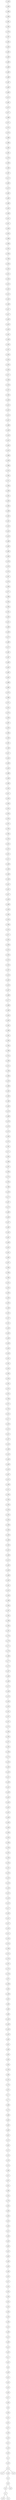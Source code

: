 graph arbol12 {
n_2--n_18
n_3--n_8
n_4--n_17
n_4--n_16
n_4--n_12
n_5--n_7
n_6--n_34
n_7--n_13
n_7--n_1
n_8--n_5
n_8--n_0
n_9--n_26
n_10--n_35
n_11--n_32
n_14--n_33
n_15--n_38
n_16--n_3
n_18--n_4
n_19--n_20
n_20--n_2
n_21--n_19
n_22--n_25
n_23--n_21
n_24--n_39
n_25--n_10
n_26--n_22
n_27--n_30
n_28--n_23
n_29--n_36
n_30--n_6
n_31--n_37
n_32--n_9
n_33--n_11
n_34--n_41
n_35--n_27
n_36--n_24
n_37--n_28
n_38--n_14
n_39--n_15
n_40--n_29
n_41--n_31
n_42--n_44
n_43--n_46
n_44--n_40
n_45--n_43
n_46--n_42
n_47--n_45
n_48--n_53
n_49--n_59
n_50--n_65
n_51--n_56
n_52--n_64
n_53--n_47
n_54--n_58
n_55--n_78
n_56--n_50
n_57--n_67
n_58--n_51
n_59--n_48
n_60--n_63
n_61--n_66
n_62--n_60
n_63--n_54
n_64--n_49
n_65--n_52
n_66--n_55
n_67--n_61
n_68--n_73
n_69--n_57
n_70--n_79
n_71--n_77
n_72--n_70
n_73--n_86
n_74--n_69
n_75--n_82
n_76--n_87
n_77--n_68
n_78--n_62
n_79--n_74
n_80--n_81
n_81--n_75
n_82--n_72
n_83--n_80
n_84--n_103
n_85--n_83
n_86--n_85
n_87--n_71
n_88--n_95
n_89--n_101
n_90--n_91
n_91--n_88
n_92--n_98
n_93--n_84
n_94--n_108
n_95--n_93
n_96--n_105
n_97--n_109
n_98--n_99
n_99--n_96
n_100--n_104
n_101--n_76
n_102--n_90
n_103--n_89
n_104--n_102
n_105--n_100
n_106--n_112
n_107--n_115
n_108--n_92
n_109--n_94
n_110--n_107
n_111--n_124
n_112--n_110
n_113--n_117
n_114--n_106
n_115--n_119
n_116--n_113
n_117--n_135
n_118--n_126
n_119--n_97
n_120--n_123
n_121--n_127
n_122--n_116
n_123--n_118
n_124--n_114
n_125--n_111
n_126--n_122
n_127--n_125
n_128--n_145
n_129--n_132
n_130--n_134
n_131--n_120
n_132--n_130
n_133--n_138
n_134--n_131
n_135--n_121
n_136--n_142
n_137--n_147
n_138--n_129
n_139--n_133
n_140--n_146
n_141--n_137
n_142--n_128
n_143--n_151
n_144--n_155
n_145--n_144
n_146--n_139
n_147--n_173
n_148--n_140
n_149--n_499
n_150--n_153
n_151--n_136
n_152--n_148
n_153--n_141
n_154--n_164
n_155--n_152
n_156--n_170
n_157--n_162
n_158--n_198
n_159--n_174
n_160--n_172
n_161--n_223
n_162--n_159
n_163--n_165
n_164--n_143
n_165--n_157
n_166--n_245
n_167--n_180
n_168--n_177
n_169--n_200
n_170--n_150
n_171--n_176
n_172--n_156
n_173--n_163
n_174--n_154
n_175--n_167
n_176--n_168
n_177--n_175
n_178--n_179
n_179--n_171
n_180--n_160
n_181--n_178
n_182--n_196
n_183--n_181
n_184--n_187
n_185--n_226
n_186--n_213
n_187--n_182
n_188--n_205
n_189--n_306
n_190--n_188
n_191--n_215
n_192--n_204
n_193--n_229
n_194--n_203
n_195--n_234
n_196--n_183
n_197--n_219
n_198--n_184
n_199--n_211
n_200--n_190
n_201--n_243
n_202--n_186
n_203--n_193
n_204--n_169
n_205--n_202
n_206--n_216
n_207--n_212
n_208--n_206
n_209--n_210
n_210--n_208
n_211--n_194
n_212--n_199
n_213--n_185
n_214--n_221
n_215--n_222
n_216--n_207
n_217--n_233
n_218--n_251
n_219--n_209
n_220--n_288
n_221--n_197
n_222--n_248
n_223--n_158
n_224--n_252
n_225--n_253
n_226--n_166
n_227--n_224
n_228--n_244
n_229--n_192
n_230--n_238
n_231--n_239
n_232--n_247
n_233--n_214
n_234--n_191
n_235--n_249
n_236--n_263
n_237--n_264
n_238--n_228
n_239--n_230
n_240--n_250
n_241--n_265
n_242--n_261
n_243--n_195
n_244--n_218
n_245--n_161
n_246--n_255
n_247--n_231
n_248--n_227
n_249--n_232
n_250--n_235
n_251--n_201
n_252--n_217
n_253--n_240
n_254--n_266
n_255--n_241
n_256--n_257
n_257--n_285
n_258--n_274
n_259--n_272
n_260--n_256
n_261--n_246
n_262--n_293
n_263--n_225
n_264--n_236
n_265--n_237
n_266--n_259
n_267--n_270
n_268--n_312
n_269--n_297
n_270--n_260
n_271--n_305
n_272--n_267
n_273--n_283
n_274--n_254
n_275--n_281
n_276--n_279
n_277--n_308
n_278--n_289
n_279--n_273
n_280--n_290
n_281--n_271
n_282--n_318
n_283--n_275
n_284--n_294
n_285--n_242
n_286--n_314
n_287--n_298
n_288--n_262
n_289--n_276
n_290--n_278
n_291--n_284
n_292--n_296
n_293--n_280
n_294--n_286
n_295--n_316
n_296--n_291
n_297--n_258
n_298--n_277
n_299--n_329
n_300--n_304
n_301--n_327
n_302--n_359
n_303--n_292
n_304--n_303
n_305--n_269
n_306--n_220
n_307--n_319
n_308--n_300
n_309--n_310
n_310--n_317
n_311--n_349
n_312--n_189
n_313--n_323
n_314--n_268
n_315--n_333
n_316--n_309
n_317--n_302
n_318--n_287
n_319--n_282
n_320--n_324
n_321--n_368
n_322--n_351
n_323--n_307
n_324--n_337
n_325--n_320
n_326--n_299
n_327--n_326
n_328--n_341
n_329--n_295
n_330--n_340
n_331--n_383
n_332--n_357
n_333--n_313
n_334--n_352
n_335--n_362
n_336--n_363
n_337--n_335
n_338--n_343
n_339--n_348
n_340--n_325
n_341--n_301
n_342--n_369
n_343--n_366
n_344--n_338
n_345--n_382
n_346--n_347
n_347--n_344
n_348--n_328
n_349--n_339
n_350--n_361
n_351--n_311
n_352--n_322
n_353--n_364
n_354--n_384
n_355--n_370
n_356--n_375
n_357--n_330
n_358--n_367
n_359--n_315
n_360--n_371
n_361--n_346
n_362--n_334
n_363--n_332
n_364--n_350
n_365--n_373
n_366--n_336
n_367--n_353
n_368--n_356
n_369--n_365
n_370--n_358
n_371--n_355
n_372--n_391
n_373--n_360
n_374--n_397
n_375--n_380
n_376--n_374
n_377--n_386
n_378--n_376
n_379--n_406
n_380--n_372
n_381--n_403
n_382--n_342
n_383--n_321
n_384--n_331
n_385--n_394
n_386--n_354
n_387--n_390
n_388--n_393
n_389--n_408
n_390--n_345
n_391--n_387
n_392--n_411
n_393--n_385
n_394--n_378
n_395--n_409
n_396--n_413
n_397--n_379
n_398--n_429
n_399--n_428
n_400--n_424
n_401--n_423
n_402--n_401
n_403--n_395
n_404--n_410
n_405--n_436
n_406--n_377
n_407--n_427
n_408--n_381
n_409--n_402
n_410--n_399
n_411--n_389
n_412--n_443
n_413--n_392
n_414--n_431
n_415--n_442
n_416--n_437
n_417--n_449
n_418--n_388
n_419--n_425
n_420--n_418
n_421--n_444
n_422--n_432
n_423--n_420
n_424--n_434
n_425--n_404
n_426--n_448
n_427--n_400
n_428--n_396
n_429--n_419
n_430--n_445
n_431--n_398
n_432--n_414
n_433--n_450
n_434--n_441
n_435--n_457
n_436--n_422
n_437--n_405
n_438--n_435
n_439--n_407
n_440--n_454
n_441--n_438
n_442--n_412
n_443--n_439
n_444--n_415
n_445--n_421
n_446--n_452
n_447--n_456
n_448--n_430
n_449--n_416
n_450--n_417
n_451--n_447
n_452--n_426
n_453--n_468
n_454--n_433
n_455--n_458
n_456--n_453
n_457--n_440
n_458--n_451
n_459--n_464
n_460--n_455
n_461--n_476
n_462--n_465
n_463--n_470
n_464--n_467
n_465--n_460
n_466--n_482
n_467--n_472
n_468--n_446
n_469--n_471
n_470--n_462
n_471--n_475
n_472--n_463
n_473--n_477
n_474--n_491
n_475--n_478
n_476--n_459
n_477--n_469
n_478--n_488
n_479--n_497
n_480--n_484
n_481--n_485
n_482--n_461
n_483--n_489
n_484--n_474
n_485--n_479
n_486--n_487
n_487--n_480
n_488--n_466
n_489--n_493
n_490--n_483
n_491--n_473
n_492--n_490
n_493--n_486
n_494--n_492
n_495--n_494
n_496--n_481
n_497--n_495
n_498--n_496
n_499--n_498
}
